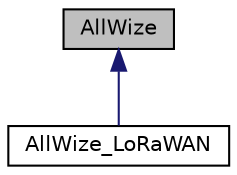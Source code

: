digraph "AllWize"
{
 // LATEX_PDF_SIZE
  edge [fontname="Helvetica",fontsize="10",labelfontname="Helvetica",labelfontsize="10"];
  node [fontname="Helvetica",fontsize="10",shape=record];
  Node1 [label="AllWize",height=0.2,width=0.4,color="black", fillcolor="grey75", style="filled", fontcolor="black",tooltip=" "];
  Node1 -> Node2 [dir="back",color="midnightblue",fontsize="10",style="solid",fontname="Helvetica"];
  Node2 [label="AllWize_LoRaWAN",height=0.2,width=0.4,color="black", fillcolor="white", style="filled",URL="$classAllWize__LoRaWAN.html",tooltip=" "];
}
